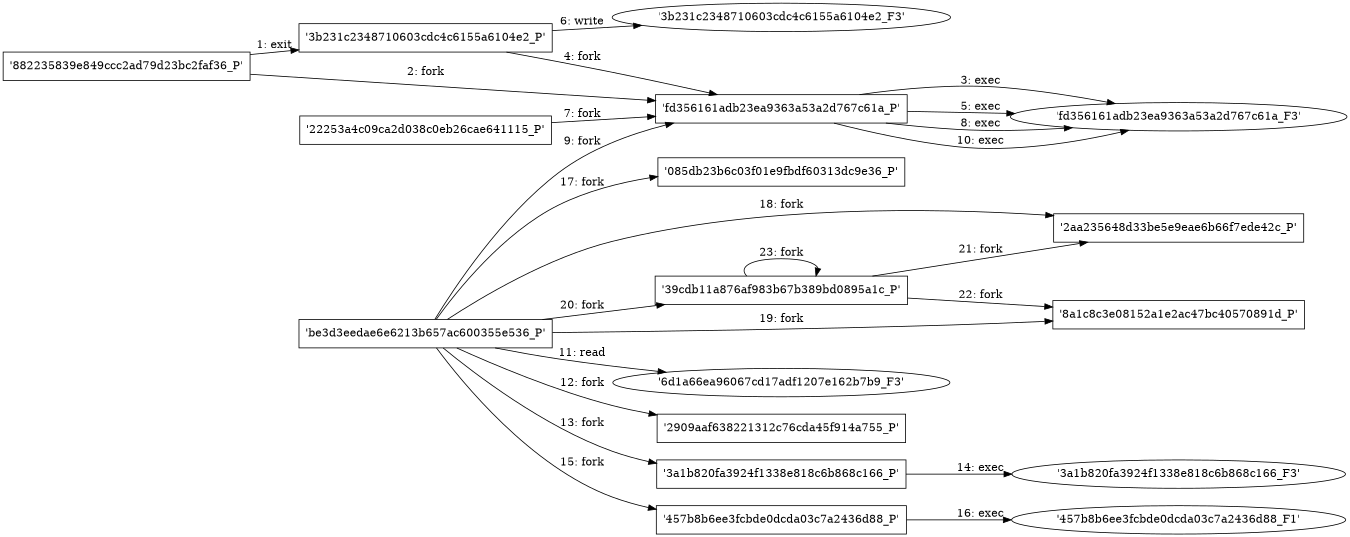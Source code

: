 digraph "D:\Learning\Paper\apt\基于CTI的攻击预警\Dataset\攻击图\ASGfromALLCTI\Unravelling .NET with the Help of WinDBG.dot" {
rankdir="LR"
size="9"
fixedsize="false"
splines="true"
nodesep=0.3
ranksep=0
fontsize=10
overlap="scalexy"
engine= "neato"
	"'882235839e849ccc2ad79d23bc2faf36_P'" [node_type=Process shape=box]
	"'3b231c2348710603cdc4c6155a6104e2_P'" [node_type=Process shape=box]
	"'882235839e849ccc2ad79d23bc2faf36_P'" -> "'3b231c2348710603cdc4c6155a6104e2_P'" [label="1: exit"]
	"'882235839e849ccc2ad79d23bc2faf36_P'" [node_type=Process shape=box]
	"'fd356161adb23ea9363a53a2d767c61a_P'" [node_type=Process shape=box]
	"'882235839e849ccc2ad79d23bc2faf36_P'" -> "'fd356161adb23ea9363a53a2d767c61a_P'" [label="2: fork"]
	"'fd356161adb23ea9363a53a2d767c61a_P'" [node_type=Process shape=box]
	"'fd356161adb23ea9363a53a2d767c61a_F3'" [node_type=File shape=ellipse]
	"'fd356161adb23ea9363a53a2d767c61a_P'" -> "'fd356161adb23ea9363a53a2d767c61a_F3'" [label="3: exec"]
	"'3b231c2348710603cdc4c6155a6104e2_P'" [node_type=Process shape=box]
	"'fd356161adb23ea9363a53a2d767c61a_P'" [node_type=Process shape=box]
	"'3b231c2348710603cdc4c6155a6104e2_P'" -> "'fd356161adb23ea9363a53a2d767c61a_P'" [label="4: fork"]
	"'fd356161adb23ea9363a53a2d767c61a_P'" [node_type=Process shape=box]
	"'fd356161adb23ea9363a53a2d767c61a_F3'" [node_type=File shape=ellipse]
	"'fd356161adb23ea9363a53a2d767c61a_P'" -> "'fd356161adb23ea9363a53a2d767c61a_F3'" [label="5: exec"]
	"'3b231c2348710603cdc4c6155a6104e2_F3'" [node_type=file shape=ellipse]
	"'3b231c2348710603cdc4c6155a6104e2_P'" [node_type=Process shape=box]
	"'3b231c2348710603cdc4c6155a6104e2_P'" -> "'3b231c2348710603cdc4c6155a6104e2_F3'" [label="6: write"]
	"'22253a4c09ca2d038c0eb26cae641115_P'" [node_type=Process shape=box]
	"'fd356161adb23ea9363a53a2d767c61a_P'" [node_type=Process shape=box]
	"'22253a4c09ca2d038c0eb26cae641115_P'" -> "'fd356161adb23ea9363a53a2d767c61a_P'" [label="7: fork"]
	"'fd356161adb23ea9363a53a2d767c61a_P'" [node_type=Process shape=box]
	"'fd356161adb23ea9363a53a2d767c61a_F3'" [node_type=File shape=ellipse]
	"'fd356161adb23ea9363a53a2d767c61a_P'" -> "'fd356161adb23ea9363a53a2d767c61a_F3'" [label="8: exec"]
	"'be3d3eedae6e6213b657ac600355e536_P'" [node_type=Process shape=box]
	"'fd356161adb23ea9363a53a2d767c61a_P'" [node_type=Process shape=box]
	"'be3d3eedae6e6213b657ac600355e536_P'" -> "'fd356161adb23ea9363a53a2d767c61a_P'" [label="9: fork"]
	"'fd356161adb23ea9363a53a2d767c61a_P'" [node_type=Process shape=box]
	"'fd356161adb23ea9363a53a2d767c61a_F3'" [node_type=File shape=ellipse]
	"'fd356161adb23ea9363a53a2d767c61a_P'" -> "'fd356161adb23ea9363a53a2d767c61a_F3'" [label="10: exec"]
	"'6d1a66ea96067cd17adf1207e162b7b9_F3'" [node_type=file shape=ellipse]
	"'be3d3eedae6e6213b657ac600355e536_P'" [node_type=Process shape=box]
	"'be3d3eedae6e6213b657ac600355e536_P'" -> "'6d1a66ea96067cd17adf1207e162b7b9_F3'" [label="11: read"]
	"'be3d3eedae6e6213b657ac600355e536_P'" [node_type=Process shape=box]
	"'2909aaf638221312c76cda45f914a755_P'" [node_type=Process shape=box]
	"'be3d3eedae6e6213b657ac600355e536_P'" -> "'2909aaf638221312c76cda45f914a755_P'" [label="12: fork"]
	"'be3d3eedae6e6213b657ac600355e536_P'" [node_type=Process shape=box]
	"'3a1b820fa3924f1338e818c6b868c166_P'" [node_type=Process shape=box]
	"'be3d3eedae6e6213b657ac600355e536_P'" -> "'3a1b820fa3924f1338e818c6b868c166_P'" [label="13: fork"]
	"'3a1b820fa3924f1338e818c6b868c166_P'" [node_type=Process shape=box]
	"'3a1b820fa3924f1338e818c6b868c166_F3'" [node_type=File shape=ellipse]
	"'3a1b820fa3924f1338e818c6b868c166_P'" -> "'3a1b820fa3924f1338e818c6b868c166_F3'" [label="14: exec"]
	"'be3d3eedae6e6213b657ac600355e536_P'" [node_type=Process shape=box]
	"'457b8b6ee3fcbde0dcda03c7a2436d88_P'" [node_type=Process shape=box]
	"'be3d3eedae6e6213b657ac600355e536_P'" -> "'457b8b6ee3fcbde0dcda03c7a2436d88_P'" [label="15: fork"]
	"'457b8b6ee3fcbde0dcda03c7a2436d88_P'" [node_type=Process shape=box]
	"'457b8b6ee3fcbde0dcda03c7a2436d88_F1'" [node_type=File shape=ellipse]
	"'457b8b6ee3fcbde0dcda03c7a2436d88_P'" -> "'457b8b6ee3fcbde0dcda03c7a2436d88_F1'" [label="16: exec"]
	"'be3d3eedae6e6213b657ac600355e536_P'" [node_type=Process shape=box]
	"'085db23b6c03f01e9fbdf60313dc9e36_P'" [node_type=Process shape=box]
	"'be3d3eedae6e6213b657ac600355e536_P'" -> "'085db23b6c03f01e9fbdf60313dc9e36_P'" [label="17: fork"]
	"'be3d3eedae6e6213b657ac600355e536_P'" [node_type=Process shape=box]
	"'2aa235648d33be5e9eae6b66f7ede42c_P'" [node_type=Process shape=box]
	"'be3d3eedae6e6213b657ac600355e536_P'" -> "'2aa235648d33be5e9eae6b66f7ede42c_P'" [label="18: fork"]
	"'be3d3eedae6e6213b657ac600355e536_P'" [node_type=Process shape=box]
	"'8a1c8c3e08152a1e2ac47bc40570891d_P'" [node_type=Process shape=box]
	"'be3d3eedae6e6213b657ac600355e536_P'" -> "'8a1c8c3e08152a1e2ac47bc40570891d_P'" [label="19: fork"]
	"'be3d3eedae6e6213b657ac600355e536_P'" [node_type=Process shape=box]
	"'39cdb11a876af983b67b389bd0895a1c_P'" [node_type=Process shape=box]
	"'be3d3eedae6e6213b657ac600355e536_P'" -> "'39cdb11a876af983b67b389bd0895a1c_P'" [label="20: fork"]
	"'39cdb11a876af983b67b389bd0895a1c_P'" [node_type=Process shape=box]
	"'2aa235648d33be5e9eae6b66f7ede42c_P'" [node_type=Process shape=box]
	"'39cdb11a876af983b67b389bd0895a1c_P'" -> "'2aa235648d33be5e9eae6b66f7ede42c_P'" [label="21: fork"]
	"'39cdb11a876af983b67b389bd0895a1c_P'" [node_type=Process shape=box]
	"'8a1c8c3e08152a1e2ac47bc40570891d_P'" [node_type=Process shape=box]
	"'39cdb11a876af983b67b389bd0895a1c_P'" -> "'8a1c8c3e08152a1e2ac47bc40570891d_P'" [label="22: fork"]
	"'39cdb11a876af983b67b389bd0895a1c_P'" [node_type=Process shape=box]
	"'39cdb11a876af983b67b389bd0895a1c_P'" [node_type=Process shape=box]
	"'39cdb11a876af983b67b389bd0895a1c_P'" -> "'39cdb11a876af983b67b389bd0895a1c_P'" [label="23: fork"]
}
